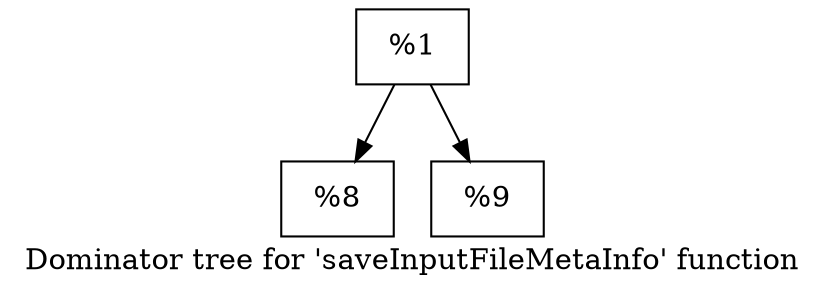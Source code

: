 digraph "Dominator tree for 'saveInputFileMetaInfo' function" {
	label="Dominator tree for 'saveInputFileMetaInfo' function";

	Node0x1e84250 [shape=record,label="{%1}"];
	Node0x1e84250 -> Node0x1e8dff0;
	Node0x1e84250 -> Node0x1e84370;
	Node0x1e8dff0 [shape=record,label="{%8}"];
	Node0x1e84370 [shape=record,label="{%9}"];
}
